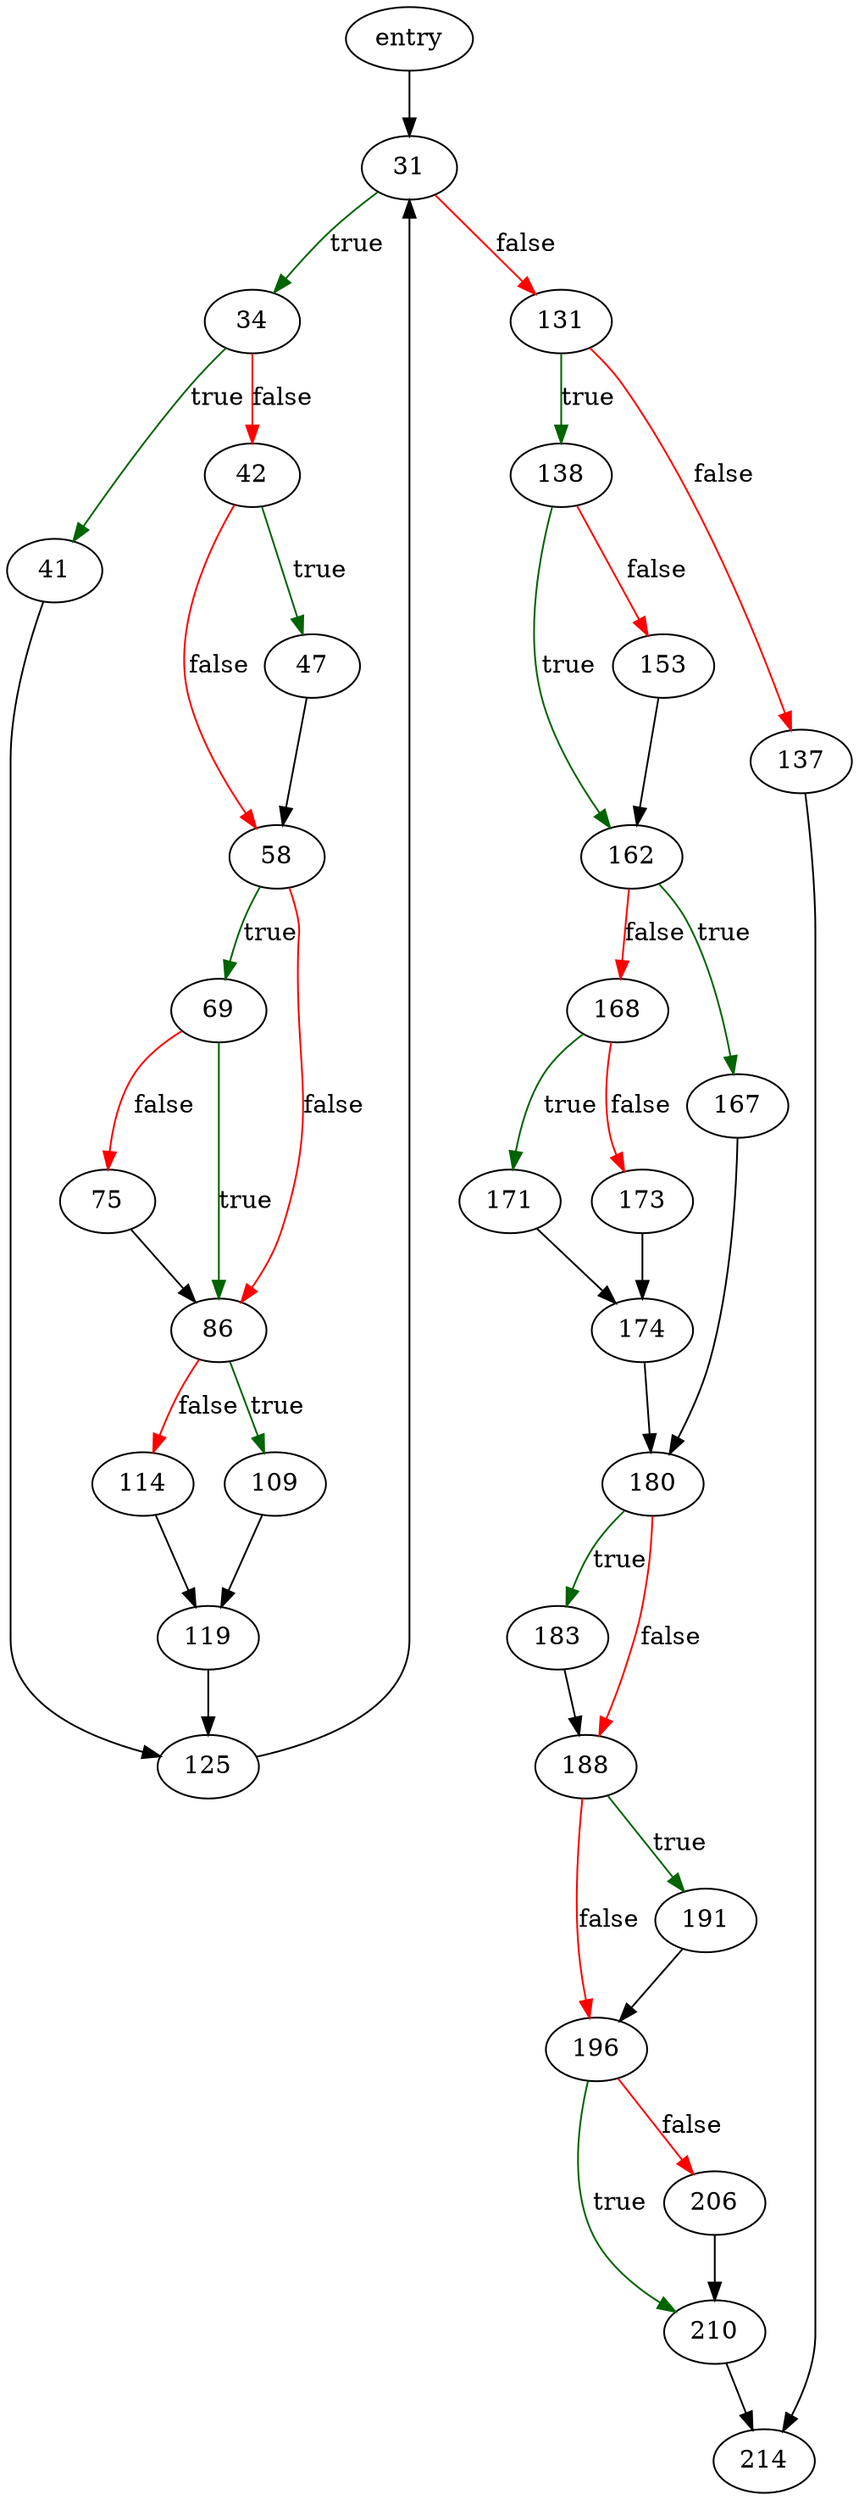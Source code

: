 digraph "sqlite3CompleteInsertion" {
	// Node definitions.
	9 [label=entry];
	31;
	34;
	41;
	42;
	47;
	58;
	69;
	75;
	86;
	109;
	114;
	119;
	125;
	131;
	137;
	138;
	153;
	162;
	167;
	168;
	171;
	173;
	174;
	180;
	183;
	188;
	191;
	196;
	206;
	210;
	214;

	// Edge definitions.
	9 -> 31;
	31 -> 34 [
		color=darkgreen
		label=true
	];
	31 -> 131 [
		color=red
		label=false
	];
	34 -> 41 [
		color=darkgreen
		label=true
	];
	34 -> 42 [
		color=red
		label=false
	];
	41 -> 125;
	42 -> 47 [
		color=darkgreen
		label=true
	];
	42 -> 58 [
		color=red
		label=false
	];
	47 -> 58;
	58 -> 69 [
		color=darkgreen
		label=true
	];
	58 -> 86 [
		color=red
		label=false
	];
	69 -> 75 [
		color=red
		label=false
	];
	69 -> 86 [
		color=darkgreen
		label=true
	];
	75 -> 86;
	86 -> 109 [
		color=darkgreen
		label=true
	];
	86 -> 114 [
		color=red
		label=false
	];
	109 -> 119;
	114 -> 119;
	119 -> 125;
	125 -> 31;
	131 -> 137 [
		color=red
		label=false
	];
	131 -> 138 [
		color=darkgreen
		label=true
	];
	137 -> 214;
	138 -> 153 [
		color=red
		label=false
	];
	138 -> 162 [
		color=darkgreen
		label=true
	];
	153 -> 162;
	162 -> 167 [
		color=darkgreen
		label=true
	];
	162 -> 168 [
		color=red
		label=false
	];
	167 -> 180;
	168 -> 171 [
		color=darkgreen
		label=true
	];
	168 -> 173 [
		color=red
		label=false
	];
	171 -> 174;
	173 -> 174;
	174 -> 180;
	180 -> 183 [
		color=darkgreen
		label=true
	];
	180 -> 188 [
		color=red
		label=false
	];
	183 -> 188;
	188 -> 191 [
		color=darkgreen
		label=true
	];
	188 -> 196 [
		color=red
		label=false
	];
	191 -> 196;
	196 -> 206 [
		color=red
		label=false
	];
	196 -> 210 [
		color=darkgreen
		label=true
	];
	206 -> 210;
	210 -> 214;
}